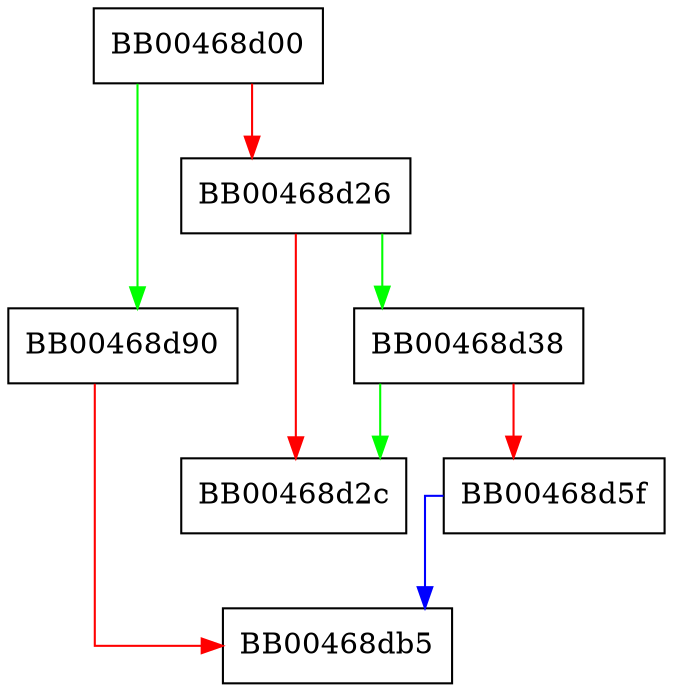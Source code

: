 digraph index_index {
  node [shape="box"];
  graph [splines=ortho];
  BB00468d00 -> BB00468d90 [color="green"];
  BB00468d00 -> BB00468d26 [color="red"];
  BB00468d26 -> BB00468d38 [color="green"];
  BB00468d26 -> BB00468d2c [color="red"];
  BB00468d38 -> BB00468d2c [color="green"];
  BB00468d38 -> BB00468d5f [color="red"];
  BB00468d5f -> BB00468db5 [color="blue"];
  BB00468d90 -> BB00468db5 [color="red"];
}